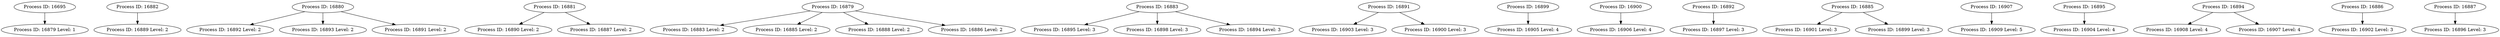 Digraph D {
"Process ID: 16695" ->  
"Process ID: 16879 Level: 1"
 
 
"Process ID: 16882" -> "Process ID: 16889 Level: 2"
 
 
"Process ID: 16880" -> "Process ID: 16892 Level: 2"
 
"Process ID: 16881" -> "Process ID: 16890 Level: 2"
 
"Process ID: 16880" -> "Process ID: 16893 Level: 2"
 
"Process ID: 16879" -> "Process ID: 16883 Level: 2"
 
"Process ID: 16879" -> "Process ID: 16885 Level: 2"
 
"Process ID: 16883" -> "Process ID: 16895 Level: 3"
 
"Process ID: 16880" -> "Process ID: 16891 Level: 2"
 
 
"Process ID: 16891" -> "Process ID: 16903 Level: 3"
 
"Process ID: 16883" -> "Process ID: 16898 Level: 3"
 
"Process ID: 16899" -> "Process ID: 16905 Level: 4"
 
"Process ID: 16891" -> "Process ID: 16900 Level: 3"
 
"Process ID: 16900" -> "Process ID: 16906 Level: 4"
 
"Process ID: 16892" -> "Process ID: 16897 Level: 3"
 
"Process ID: 16885" -> "Process ID: 16901 Level: 3"
 
"Process ID: 16907" -> "Process ID: 16909 Level: 5"
 
"Process ID: 16895" -> "Process ID: 16904 Level: 4"
 
"Process ID: 16885" -> "Process ID: 16899 Level: 3"
 
"Process ID: 16894" -> "Process ID: 16908 Level: 4"
 
"Process ID: 16883" -> "Process ID: 16894 Level: 3"
 
"Process ID: 16886" -> "Process ID: 16902 Level: 3"
 
"Process ID: 16879" -> "Process ID: 16888 Level: 2"
 
"Process ID: 16879" -> "Process ID: 16886 Level: 2"
 
"Process ID: 16894" -> "Process ID: 16907 Level: 4"
 
"Process ID: 16887" -> "Process ID: 16896 Level: 3"
 
"Process ID: 16881" -> "Process ID: 16887 Level: 2"
 
 
}